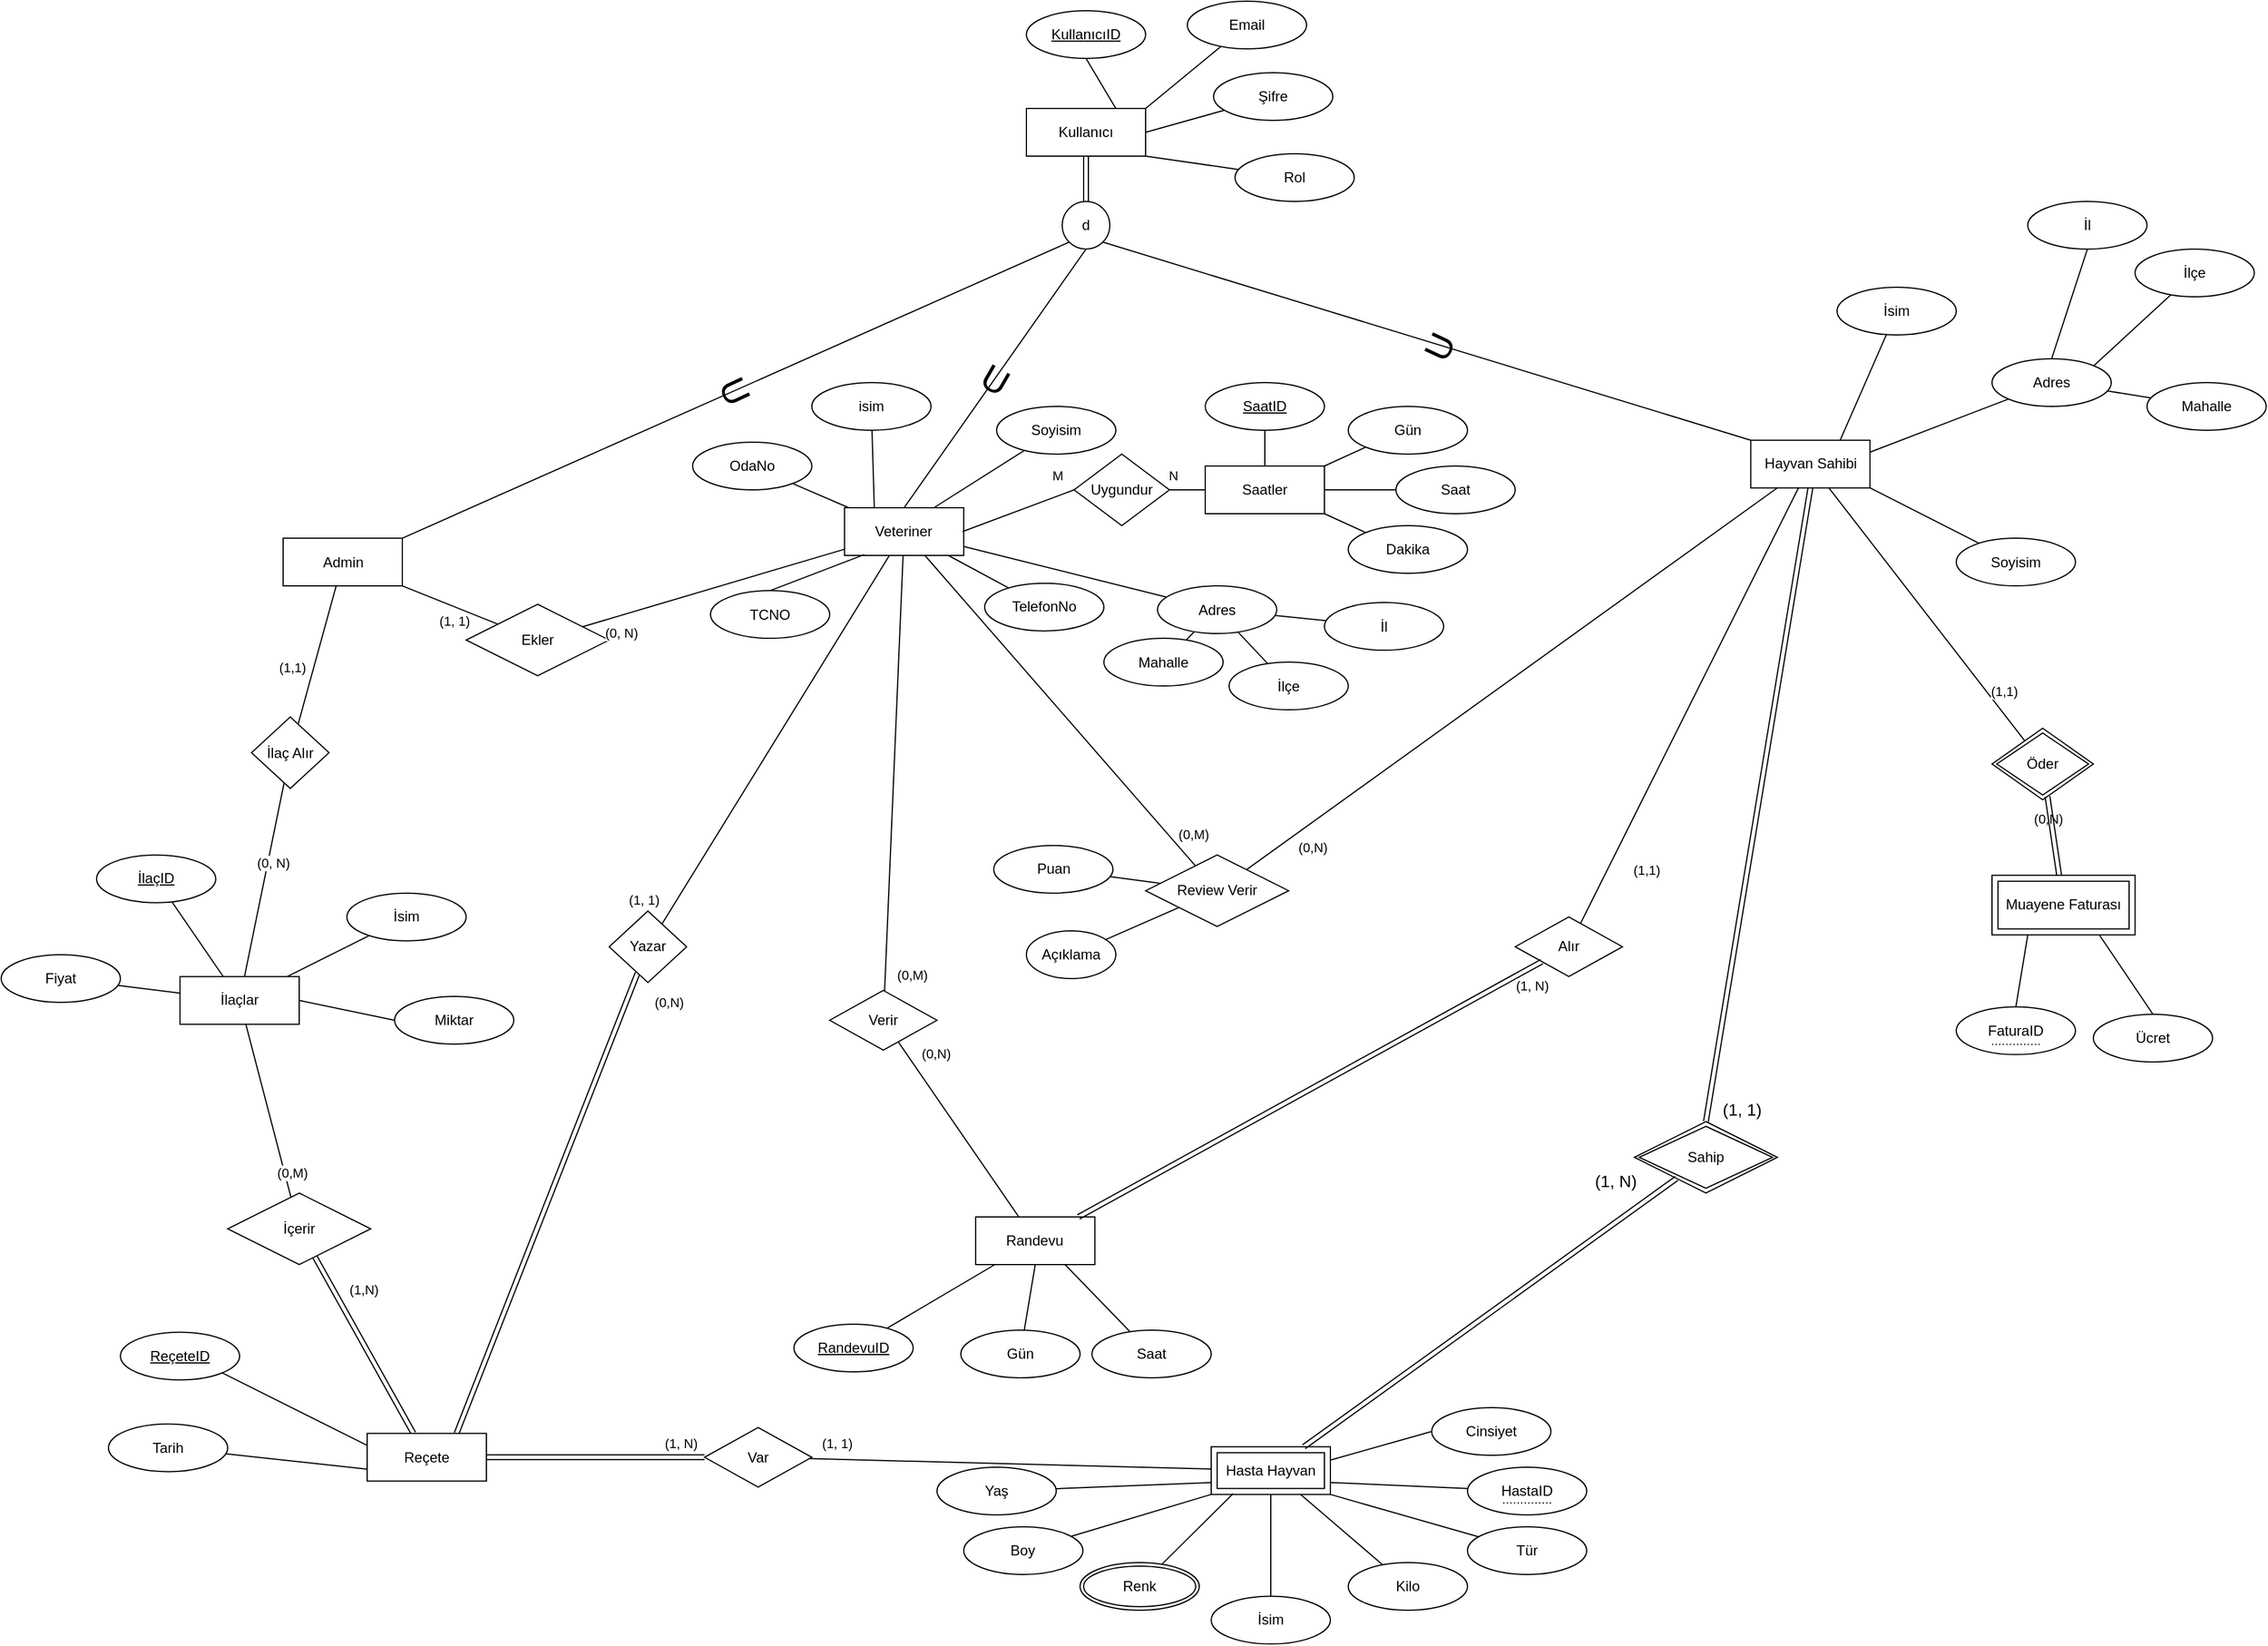 <mxfile version="24.7.1" type="device">
  <diagram name="Page-1" id="Db7VH23ZAORHIhg4d7BZ">
    <mxGraphModel dx="1434" dy="719" grid="1" gridSize="10" guides="1" tooltips="1" connect="1" arrows="1" fold="1" page="1" pageScale="1" pageWidth="827" pageHeight="1169" math="0" shadow="0">
      <root>
        <mxCell id="0" />
        <mxCell id="1" parent="0" />
        <mxCell id="lzxHL98yrn8-DKB0zWzx-300" value="Hayvan Sahibi" style="whiteSpace=wrap;html=1;align=center;" parent="1" vertex="1">
          <mxGeometry x="2067.64" y="958.36" width="100" height="40" as="geometry" />
        </mxCell>
        <mxCell id="lzxHL98yrn8-DKB0zWzx-301" value="İlaçlar&lt;span style=&quot;color: rgba(0, 0, 0, 0); font-family: monospace; font-size: 0px; text-align: start; text-wrap: nowrap;&quot;&gt;%3CmxGraphModel%3E%3Croot%3E%3CmxCell%20id%3D%220%22%2F%3E%3CmxCell%20id%3D%221%22%20parent%3D%220%22%2F%3E%3CmxCell%20id%3D%222%22%20value%3D%22Oda%22%20style%3D%22whiteSpace%3Dwrap%3Bhtml%3D1%3Balign%3Dcenter%3B%22%20vertex%3D%221%22%20parent%3D%221%22%3E%3CmxGeometry%20x%3D%22410%22%20y%3D%22320%22%20width%3D%22100%22%20height%3D%2240%22%20as%3D%22geometry%22%2F%3E%3C%2FmxCell%3E%3C%2Froot%3E%3C%2FmxGraphModel%3E&lt;/span&gt;" style="whiteSpace=wrap;html=1;align=center;" parent="1" vertex="1">
          <mxGeometry x="750" y="1408.36" width="100" height="40" as="geometry" />
        </mxCell>
        <mxCell id="lzxHL98yrn8-DKB0zWzx-302" value="Veteriner" style="whiteSpace=wrap;html=1;align=center;" parent="1" vertex="1">
          <mxGeometry x="1307.41" y="1015" width="100" height="40" as="geometry" />
        </mxCell>
        <mxCell id="lzxHL98yrn8-DKB0zWzx-303" value="Randevu" style="whiteSpace=wrap;html=1;align=center;" parent="1" vertex="1">
          <mxGeometry x="1417.41" y="1610" width="100" height="40" as="geometry" />
        </mxCell>
        <mxCell id="lzxHL98yrn8-DKB0zWzx-304" value="Hasta Hayvan" style="shape=ext;margin=3;double=1;whiteSpace=wrap;html=1;align=center;" parent="1" vertex="1">
          <mxGeometry x="1615" y="1802.83" width="100" height="40" as="geometry" />
        </mxCell>
        <mxCell id="lzxHL98yrn8-DKB0zWzx-305" value="İsim" style="ellipse;whiteSpace=wrap;html=1;align=center;" parent="1" vertex="1">
          <mxGeometry x="2140" y="830" width="100" height="40" as="geometry" />
        </mxCell>
        <mxCell id="lzxHL98yrn8-DKB0zWzx-306" value="İsim" style="ellipse;whiteSpace=wrap;html=1;align=center;" parent="1" vertex="1">
          <mxGeometry x="1615" y="1928.28" width="100" height="40" as="geometry" />
        </mxCell>
        <mxCell id="lzxHL98yrn8-DKB0zWzx-307" value="Adres" style="ellipse;whiteSpace=wrap;html=1;align=center;" parent="1" vertex="1">
          <mxGeometry x="2270" y="890" width="100" height="40" as="geometry" />
        </mxCell>
        <mxCell id="lzxHL98yrn8-DKB0zWzx-308" value="İlçe" style="ellipse;whiteSpace=wrap;html=1;align=center;" parent="1" vertex="1">
          <mxGeometry x="2390" y="798" width="100" height="40" as="geometry" />
        </mxCell>
        <mxCell id="lzxHL98yrn8-DKB0zWzx-309" value="Mahalle" style="ellipse;whiteSpace=wrap;html=1;align=center;" parent="1" vertex="1">
          <mxGeometry x="2400" y="910" width="100" height="40" as="geometry" />
        </mxCell>
        <mxCell id="lzxHL98yrn8-DKB0zWzx-310" value="Gün" style="ellipse;whiteSpace=wrap;html=1;align=center;" parent="1" vertex="1">
          <mxGeometry x="1405" y="1705" width="100" height="40" as="geometry" />
        </mxCell>
        <mxCell id="lzxHL98yrn8-DKB0zWzx-311" value="Saat" style="ellipse;whiteSpace=wrap;html=1;align=center;" parent="1" vertex="1">
          <mxGeometry x="1515" y="1705" width="100" height="40" as="geometry" />
        </mxCell>
        <mxCell id="lzxHL98yrn8-DKB0zWzx-312" value="" style="endArrow=none;html=1;rounded=0;entryX=1;entryY=0.75;entryDx=0;entryDy=0;" parent="1" source="lzxHL98yrn8-DKB0zWzx-338" target="lzxHL98yrn8-DKB0zWzx-304" edge="1">
          <mxGeometry relative="1" as="geometry">
            <mxPoint x="1915" y="1712.83" as="sourcePoint" />
            <mxPoint x="2075" y="1712.83" as="targetPoint" />
          </mxGeometry>
        </mxCell>
        <mxCell id="lzxHL98yrn8-DKB0zWzx-313" value="" style="endArrow=none;html=1;rounded=0;exitX=0.5;exitY=1;exitDx=0;exitDy=0;" parent="1" source="lzxHL98yrn8-DKB0zWzx-304" target="lzxHL98yrn8-DKB0zWzx-306" edge="1">
          <mxGeometry relative="1" as="geometry">
            <mxPoint x="1925" y="1722.83" as="sourcePoint" />
            <mxPoint x="2085" y="1722.83" as="targetPoint" />
          </mxGeometry>
        </mxCell>
        <mxCell id="lzxHL98yrn8-DKB0zWzx-314" value="" style="endArrow=none;html=1;rounded=0;exitX=1;exitY=0;exitDx=0;exitDy=0;" parent="1" source="lzxHL98yrn8-DKB0zWzx-307" target="lzxHL98yrn8-DKB0zWzx-308" edge="1">
          <mxGeometry relative="1" as="geometry">
            <mxPoint x="1715" y="833.36" as="sourcePoint" />
            <mxPoint x="1875" y="833.36" as="targetPoint" />
          </mxGeometry>
        </mxCell>
        <mxCell id="lzxHL98yrn8-DKB0zWzx-315" value="" style="endArrow=none;html=1;rounded=0;" parent="1" source="lzxHL98yrn8-DKB0zWzx-307" target="lzxHL98yrn8-DKB0zWzx-309" edge="1">
          <mxGeometry relative="1" as="geometry">
            <mxPoint x="1611" y="967.36" as="sourcePoint" />
            <mxPoint x="1885" y="843.36" as="targetPoint" />
          </mxGeometry>
        </mxCell>
        <mxCell id="lzxHL98yrn8-DKB0zWzx-316" value="" style="endArrow=none;html=1;rounded=0;exitX=1;exitY=0.25;exitDx=0;exitDy=0;" parent="1" source="lzxHL98yrn8-DKB0zWzx-300" target="lzxHL98yrn8-DKB0zWzx-307" edge="1">
          <mxGeometry relative="1" as="geometry">
            <mxPoint x="1810" y="928.36" as="sourcePoint" />
            <mxPoint x="1970" y="928.36" as="targetPoint" />
          </mxGeometry>
        </mxCell>
        <mxCell id="lzxHL98yrn8-DKB0zWzx-317" value="" style="endArrow=none;html=1;rounded=0;shape=link;" parent="1" source="lzxHL98yrn8-DKB0zWzx-436" target="lzxHL98yrn8-DKB0zWzx-442" edge="1">
          <mxGeometry relative="1" as="geometry">
            <mxPoint x="949.793" y="1811.72" as="sourcePoint" />
            <mxPoint x="881.714" y="1680.646" as="targetPoint" />
          </mxGeometry>
        </mxCell>
        <mxCell id="lzxHL98yrn8-DKB0zWzx-318" value="(1,N)" style="edgeLabel;html=1;align=center;verticalAlign=middle;resizable=0;points=[];" parent="lzxHL98yrn8-DKB0zWzx-317" vertex="1" connectable="0">
          <mxGeometry x="0.035" y="-3" relative="1" as="geometry">
            <mxPoint x="-2" y="-43" as="offset" />
          </mxGeometry>
        </mxCell>
        <mxCell id="lzxHL98yrn8-DKB0zWzx-319" value="" style="endArrow=none;html=1;rounded=0;entryX=0.5;entryY=1;entryDx=0;entryDy=0;" parent="1" source="lzxHL98yrn8-DKB0zWzx-310" target="lzxHL98yrn8-DKB0zWzx-303" edge="1">
          <mxGeometry relative="1" as="geometry">
            <mxPoint x="1267.41" y="1770" as="sourcePoint" />
            <mxPoint x="1427.41" y="1770" as="targetPoint" />
          </mxGeometry>
        </mxCell>
        <mxCell id="lzxHL98yrn8-DKB0zWzx-320" value="isim" style="ellipse;whiteSpace=wrap;html=1;align=center;" parent="1" vertex="1">
          <mxGeometry x="1280.0" y="910" width="100" height="40" as="geometry" />
        </mxCell>
        <mxCell id="lzxHL98yrn8-DKB0zWzx-321" value="" style="endArrow=none;html=1;rounded=0;exitX=0.25;exitY=0;exitDx=0;exitDy=0;" parent="1" source="lzxHL98yrn8-DKB0zWzx-302" target="lzxHL98yrn8-DKB0zWzx-320" edge="1">
          <mxGeometry relative="1" as="geometry">
            <mxPoint x="1467.41" y="977" as="sourcePoint" />
            <mxPoint x="1507.41" y="965" as="targetPoint" />
          </mxGeometry>
        </mxCell>
        <mxCell id="lzxHL98yrn8-DKB0zWzx-322" value="" style="endArrow=none;html=1;rounded=0;entryX=0.75;entryY=1;entryDx=0;entryDy=0;" parent="1" source="lzxHL98yrn8-DKB0zWzx-311" target="lzxHL98yrn8-DKB0zWzx-303" edge="1">
          <mxGeometry relative="1" as="geometry">
            <mxPoint x="1448.41" y="1691" as="sourcePoint" />
            <mxPoint x="1466.41" y="1660" as="targetPoint" />
          </mxGeometry>
        </mxCell>
        <mxCell id="lzxHL98yrn8-DKB0zWzx-323" value="" style="endArrow=none;html=1;rounded=0;exitX=0.75;exitY=0;exitDx=0;exitDy=0;" parent="1" source="lzxHL98yrn8-DKB0zWzx-300" target="lzxHL98yrn8-DKB0zWzx-305" edge="1">
          <mxGeometry relative="1" as="geometry">
            <mxPoint x="2207.64" y="1098.36" as="sourcePoint" />
            <mxPoint x="2367.64" y="1098.36" as="targetPoint" />
          </mxGeometry>
        </mxCell>
        <mxCell id="lzxHL98yrn8-DKB0zWzx-324" value="" style="endArrow=none;html=1;rounded=0;shape=link;entryX=0.5;entryY=1;entryDx=0;entryDy=0;exitX=0.5;exitY=0;exitDx=0;exitDy=0;" parent="1" source="lzxHL98yrn8-DKB0zWzx-326" target="lzxHL98yrn8-DKB0zWzx-300" edge="1">
          <mxGeometry relative="1" as="geometry">
            <mxPoint x="1615" y="2393.36" as="sourcePoint" />
            <mxPoint x="2603.856" y="1391.72" as="targetPoint" />
          </mxGeometry>
        </mxCell>
        <mxCell id="lzxHL98yrn8-DKB0zWzx-325" value="&lt;span style=&quot;font-size: 14px;&quot;&gt;(1, N)&lt;/span&gt;" style="edgeLabel;html=1;align=center;verticalAlign=middle;resizable=0;points=[];" parent="lzxHL98yrn8-DKB0zWzx-324" connectable="0" vertex="1">
          <mxGeometry x="-0.072" y="-3" relative="1" as="geometry">
            <mxPoint x="-120" y="296" as="offset" />
          </mxGeometry>
        </mxCell>
        <mxCell id="lzxHL98yrn8-DKB0zWzx-326" value="Sahip" style="shape=rhombus;double=1;perimeter=rhombusPerimeter;whiteSpace=wrap;html=1;align=center;" parent="1" vertex="1">
          <mxGeometry x="1970" y="1530" width="120" height="60" as="geometry" />
        </mxCell>
        <mxCell id="lzxHL98yrn8-DKB0zWzx-327" value="&lt;span&gt;İlaçID&lt;/span&gt;" style="ellipse;whiteSpace=wrap;html=1;align=center;fontStyle=4" parent="1" vertex="1">
          <mxGeometry x="680" y="1306.36" width="100" height="40" as="geometry" />
        </mxCell>
        <mxCell id="lzxHL98yrn8-DKB0zWzx-328" value="" style="endArrow=none;html=1;rounded=0;" parent="1" source="lzxHL98yrn8-DKB0zWzx-301" target="lzxHL98yrn8-DKB0zWzx-327" edge="1">
          <mxGeometry relative="1" as="geometry">
            <mxPoint x="180" y="1398.36" as="sourcePoint" />
            <mxPoint x="340" y="1398.36" as="targetPoint" />
          </mxGeometry>
        </mxCell>
        <mxCell id="lzxHL98yrn8-DKB0zWzx-329" value="İsim" style="ellipse;whiteSpace=wrap;html=1;align=center;" parent="1" vertex="1">
          <mxGeometry x="890" y="1338.36" width="100" height="40" as="geometry" />
        </mxCell>
        <mxCell id="lzxHL98yrn8-DKB0zWzx-330" value="" style="endArrow=none;html=1;rounded=0;" parent="1" source="lzxHL98yrn8-DKB0zWzx-301" target="lzxHL98yrn8-DKB0zWzx-329" edge="1">
          <mxGeometry relative="1" as="geometry">
            <mxPoint x="180" y="1398.36" as="sourcePoint" />
            <mxPoint x="340" y="1398.36" as="targetPoint" />
          </mxGeometry>
        </mxCell>
        <mxCell id="lzxHL98yrn8-DKB0zWzx-331" value="" style="endArrow=none;html=1;rounded=0;" parent="1" source="lzxHL98yrn8-DKB0zWzx-332" target="lzxHL98yrn8-DKB0zWzx-301" edge="1">
          <mxGeometry relative="1" as="geometry">
            <mxPoint x="670" y="1388.36" as="sourcePoint" />
            <mxPoint x="350" y="1408.36" as="targetPoint" />
          </mxGeometry>
        </mxCell>
        <mxCell id="lzxHL98yrn8-DKB0zWzx-332" value="Fiyat" style="ellipse;whiteSpace=wrap;html=1;align=center;" parent="1" vertex="1">
          <mxGeometry x="600" y="1390" width="100" height="40" as="geometry" />
        </mxCell>
        <mxCell id="lzxHL98yrn8-DKB0zWzx-333" value="&lt;u&gt;RandevuID&lt;/u&gt;" style="ellipse;whiteSpace=wrap;html=1;align=center;" parent="1" vertex="1">
          <mxGeometry x="1265" y="1700" width="100" height="40" as="geometry" />
        </mxCell>
        <mxCell id="lzxHL98yrn8-DKB0zWzx-334" value="" style="endArrow=none;html=1;rounded=0;" parent="1" source="lzxHL98yrn8-DKB0zWzx-333" target="lzxHL98yrn8-DKB0zWzx-303" edge="1">
          <mxGeometry relative="1" as="geometry">
            <mxPoint x="1394.997" y="1673.32" as="sourcePoint" />
            <mxPoint x="1479.41" y="1660" as="targetPoint" />
          </mxGeometry>
        </mxCell>
        <mxCell id="lzxHL98yrn8-DKB0zWzx-335" value="" style="endArrow=none;html=1;rounded=0;exitX=0;exitY=0.25;exitDx=0;exitDy=0;entryX=1;entryY=1;entryDx=0;entryDy=0;" parent="1" source="lzxHL98yrn8-DKB0zWzx-436" target="lzxHL98yrn8-DKB0zWzx-437" edge="1">
          <mxGeometry relative="1" as="geometry">
            <mxPoint x="921.905" y="1811.72" as="sourcePoint" />
            <mxPoint x="791.019" y="1742.406" as="targetPoint" />
          </mxGeometry>
        </mxCell>
        <mxCell id="lzxHL98yrn8-DKB0zWzx-336" value="Alır" style="shape=rhombus;perimeter=rhombusPerimeter;whiteSpace=wrap;html=1;align=center;rotation=0;" parent="1" vertex="1">
          <mxGeometry x="1870" y="1358.36" width="90" height="50" as="geometry" />
        </mxCell>
        <mxCell id="lzxHL98yrn8-DKB0zWzx-337" value="" style="group" parent="1" vertex="1" connectable="0">
          <mxGeometry x="1830" y="1820" width="100" height="40" as="geometry" />
        </mxCell>
        <mxCell id="lzxHL98yrn8-DKB0zWzx-338" value="HastaID" style="ellipse;whiteSpace=wrap;html=1;align=center;" parent="lzxHL98yrn8-DKB0zWzx-337" vertex="1">
          <mxGeometry width="100" height="40" as="geometry" />
        </mxCell>
        <mxCell id="lzxHL98yrn8-DKB0zWzx-339" value="" style="endArrow=none;html=1;rounded=0;dashed=1;dashPattern=1 2;" parent="lzxHL98yrn8-DKB0zWzx-337" edge="1">
          <mxGeometry relative="1" as="geometry">
            <mxPoint x="30" y="30" as="sourcePoint" />
            <mxPoint x="70" y="30" as="targetPoint" />
          </mxGeometry>
        </mxCell>
        <mxCell id="lzxHL98yrn8-DKB0zWzx-340" value="" style="resizable=0;html=1;whiteSpace=wrap;align=right;verticalAlign=bottom;" parent="lzxHL98yrn8-DKB0zWzx-339" connectable="0" vertex="1">
          <mxGeometry x="1" relative="1" as="geometry" />
        </mxCell>
        <mxCell id="lzxHL98yrn8-DKB0zWzx-341" value="" style="endArrow=none;html=1;rounded=0;" parent="1" source="lzxHL98yrn8-DKB0zWzx-300" target="lzxHL98yrn8-DKB0zWzx-336" edge="1">
          <mxGeometry relative="1" as="geometry">
            <mxPoint x="2090" y="907.36" as="sourcePoint" />
            <mxPoint x="2250" y="907.36" as="targetPoint" />
          </mxGeometry>
        </mxCell>
        <mxCell id="lzxHL98yrn8-DKB0zWzx-342" value="(1,1)" style="edgeLabel;html=1;align=center;verticalAlign=middle;resizable=0;points=[];" parent="lzxHL98yrn8-DKB0zWzx-341" vertex="1" connectable="0">
          <mxGeometry x="0.392" y="-2" relative="1" as="geometry">
            <mxPoint x="1" y="67" as="offset" />
          </mxGeometry>
        </mxCell>
        <mxCell id="lzxHL98yrn8-DKB0zWzx-343" value="Yaş" style="ellipse;whiteSpace=wrap;html=1;align=center;" parent="1" vertex="1">
          <mxGeometry x="1385" y="1820" width="100" height="40" as="geometry" />
        </mxCell>
        <mxCell id="lzxHL98yrn8-DKB0zWzx-344" value="Kilo" style="ellipse;whiteSpace=wrap;html=1;align=center;" parent="1" vertex="1">
          <mxGeometry x="1730" y="1900.0" width="100" height="40" as="geometry" />
        </mxCell>
        <mxCell id="lzxHL98yrn8-DKB0zWzx-345" value="Boy" style="ellipse;whiteSpace=wrap;html=1;align=center;" parent="1" vertex="1">
          <mxGeometry x="1407.41" y="1870.0" width="100" height="40" as="geometry" />
        </mxCell>
        <mxCell id="lzxHL98yrn8-DKB0zWzx-346" value="" style="endArrow=none;html=1;rounded=0;entryX=0.75;entryY=1;entryDx=0;entryDy=0;" parent="1" source="lzxHL98yrn8-DKB0zWzx-344" target="lzxHL98yrn8-DKB0zWzx-304" edge="1">
          <mxGeometry relative="1" as="geometry">
            <mxPoint x="1905" y="1392.83" as="sourcePoint" />
            <mxPoint x="2065" y="1392.83" as="targetPoint" />
          </mxGeometry>
        </mxCell>
        <mxCell id="lzxHL98yrn8-DKB0zWzx-347" value="" style="endArrow=none;html=1;rounded=0;entryX=0;entryY=1;entryDx=0;entryDy=0;" parent="1" source="lzxHL98yrn8-DKB0zWzx-345" target="lzxHL98yrn8-DKB0zWzx-304" edge="1">
          <mxGeometry relative="1" as="geometry">
            <mxPoint x="1522" y="1809.83" as="sourcePoint" />
            <mxPoint x="1625" y="1825.83" as="targetPoint" />
          </mxGeometry>
        </mxCell>
        <mxCell id="lzxHL98yrn8-DKB0zWzx-348" value="" style="endArrow=none;html=1;rounded=0;entryX=0;entryY=0.75;entryDx=0;entryDy=0;" parent="1" source="lzxHL98yrn8-DKB0zWzx-343" target="lzxHL98yrn8-DKB0zWzx-304" edge="1">
          <mxGeometry relative="1" as="geometry">
            <mxPoint x="1905" y="1392.83" as="sourcePoint" />
            <mxPoint x="2065" y="1392.83" as="targetPoint" />
          </mxGeometry>
        </mxCell>
        <mxCell id="lzxHL98yrn8-DKB0zWzx-349" value="" style="shape=link;html=1;rounded=0;" parent="1" source="lzxHL98yrn8-DKB0zWzx-304" target="lzxHL98yrn8-DKB0zWzx-326" edge="1">
          <mxGeometry relative="1" as="geometry">
            <mxPoint x="1030" y="2581.07" as="sourcePoint" />
            <mxPoint x="1150" y="2571.64" as="targetPoint" />
          </mxGeometry>
        </mxCell>
        <mxCell id="lzxHL98yrn8-DKB0zWzx-350" value="&lt;font style=&quot;font-size: 14px;&quot;&gt;(1, 1)&lt;/font&gt;" style="edgeLabel;html=1;align=center;verticalAlign=middle;resizable=0;points=[];" parent="lzxHL98yrn8-DKB0zWzx-349" connectable="0" vertex="1">
          <mxGeometry x="-0.035" y="3" relative="1" as="geometry">
            <mxPoint x="218" y="-172" as="offset" />
          </mxGeometry>
        </mxCell>
        <mxCell id="lzxHL98yrn8-DKB0zWzx-351" value="" style="endArrow=none;html=1;rounded=0;" parent="1" source="lzxHL98yrn8-DKB0zWzx-304" target="lzxHL98yrn8-DKB0zWzx-439" edge="1">
          <mxGeometry relative="1" as="geometry">
            <mxPoint x="1775" y="1691.64" as="sourcePoint" />
            <mxPoint x="1296.999" y="1813.141" as="targetPoint" />
          </mxGeometry>
        </mxCell>
        <mxCell id="lzxHL98yrn8-DKB0zWzx-352" value="(1, 1)" style="edgeLabel;html=1;align=center;verticalAlign=middle;resizable=0;points=[];" parent="lzxHL98yrn8-DKB0zWzx-351" vertex="1" connectable="0">
          <mxGeometry x="0.701" y="-3" relative="1" as="geometry">
            <mxPoint x="-28" y="-11" as="offset" />
          </mxGeometry>
        </mxCell>
        <mxCell id="lzxHL98yrn8-DKB0zWzx-353" value="" style="endArrow=none;html=1;rounded=0;shape=link;" parent="1" source="lzxHL98yrn8-DKB0zWzx-439" target="lzxHL98yrn8-DKB0zWzx-436" edge="1">
          <mxGeometry relative="1" as="geometry">
            <mxPoint x="1180.0" y="1811.64" as="sourcePoint" />
            <mxPoint x="1010" y="1828.134" as="targetPoint" />
          </mxGeometry>
        </mxCell>
        <mxCell id="lzxHL98yrn8-DKB0zWzx-354" value="(1, N)" style="edgeLabel;html=1;align=center;verticalAlign=middle;resizable=0;points=[];" parent="lzxHL98yrn8-DKB0zWzx-353" vertex="1" connectable="0">
          <mxGeometry x="-0.002" y="-1" relative="1" as="geometry">
            <mxPoint x="71" y="-11" as="offset" />
          </mxGeometry>
        </mxCell>
        <mxCell id="lzxHL98yrn8-DKB0zWzx-355" value="" style="endArrow=none;html=1;rounded=0;" parent="1" source="lzxHL98yrn8-DKB0zWzx-300" target="lzxHL98yrn8-DKB0zWzx-369" edge="1">
          <mxGeometry relative="1" as="geometry">
            <mxPoint x="1550" y="1128.36" as="sourcePoint" />
            <mxPoint x="2089.456" y="1120.835" as="targetPoint" />
          </mxGeometry>
        </mxCell>
        <mxCell id="lzxHL98yrn8-DKB0zWzx-356" value="(0,N)" style="edgeLabel;html=1;align=center;verticalAlign=middle;resizable=0;points=[];" parent="lzxHL98yrn8-DKB0zWzx-355" vertex="1" connectable="0">
          <mxGeometry x="0.204" y="-1" relative="1" as="geometry">
            <mxPoint x="86" y="149" as="offset" />
          </mxGeometry>
        </mxCell>
        <mxCell id="lzxHL98yrn8-DKB0zWzx-357" value="(0,N)" style="endArrow=none;html=1;rounded=0;shape=link;exitX=0.75;exitY=0;exitDx=0;exitDy=0;" parent="1" source="lzxHL98yrn8-DKB0zWzx-436" target="lzxHL98yrn8-DKB0zWzx-435" edge="1">
          <mxGeometry x="0.936" y="-33" relative="1" as="geometry">
            <mxPoint x="968.728" y="1811.72" as="sourcePoint" />
            <mxPoint x="1140.885" y="1417.245" as="targetPoint" />
            <mxPoint as="offset" />
          </mxGeometry>
        </mxCell>
        <mxCell id="lzxHL98yrn8-DKB0zWzx-358" value="" style="endArrow=none;html=1;rounded=0;" parent="1" source="lzxHL98yrn8-DKB0zWzx-435" target="lzxHL98yrn8-DKB0zWzx-302" edge="1">
          <mxGeometry relative="1" as="geometry">
            <mxPoint x="1160.94" y="1377.3" as="sourcePoint" />
            <mxPoint x="1872" y="1874.5" as="targetPoint" />
          </mxGeometry>
        </mxCell>
        <mxCell id="lzxHL98yrn8-DKB0zWzx-359" value="(1, 1)" style="edgeLabel;html=1;align=center;verticalAlign=middle;resizable=0;points=[];" parent="lzxHL98yrn8-DKB0zWzx-358" vertex="1" connectable="0">
          <mxGeometry x="-0.865" y="3" relative="1" as="geometry">
            <mxPoint x="-26" y="2" as="offset" />
          </mxGeometry>
        </mxCell>
        <mxCell id="lzxHL98yrn8-DKB0zWzx-360" value="Tarih" style="ellipse;whiteSpace=wrap;html=1;align=center;" parent="1" vertex="1">
          <mxGeometry x="690" y="1783.72" width="100" height="40" as="geometry" />
        </mxCell>
        <mxCell id="lzxHL98yrn8-DKB0zWzx-361" value="" style="endArrow=none;html=1;rounded=0;exitX=0;exitY=0.75;exitDx=0;exitDy=0;" parent="1" source="lzxHL98yrn8-DKB0zWzx-436" target="lzxHL98yrn8-DKB0zWzx-360" edge="1">
          <mxGeometry relative="1" as="geometry">
            <mxPoint x="910" y="1825.325" as="sourcePoint" />
            <mxPoint x="762" y="1734.72" as="targetPoint" />
          </mxGeometry>
        </mxCell>
        <mxCell id="lzxHL98yrn8-DKB0zWzx-362" value="&lt;div&gt;Verir&lt;/div&gt;" style="shape=rhombus;perimeter=rhombusPerimeter;whiteSpace=wrap;html=1;align=center;rotation=0;" parent="1" vertex="1">
          <mxGeometry x="1295" y="1420" width="90" height="50" as="geometry" />
        </mxCell>
        <mxCell id="lzxHL98yrn8-DKB0zWzx-363" value="(0,M)" style="endArrow=none;html=1;rounded=0;" parent="1" source="lzxHL98yrn8-DKB0zWzx-362" target="lzxHL98yrn8-DKB0zWzx-302" edge="1">
          <mxGeometry x="-0.918" y="-22" relative="1" as="geometry">
            <mxPoint x="1853" y="2290" as="sourcePoint" />
            <mxPoint x="1847" y="2240" as="targetPoint" />
            <mxPoint as="offset" />
          </mxGeometry>
        </mxCell>
        <mxCell id="lzxHL98yrn8-DKB0zWzx-364" value="(0,N)" style="endArrow=none;html=1;rounded=0;" parent="1" source="lzxHL98yrn8-DKB0zWzx-303" target="lzxHL98yrn8-DKB0zWzx-362" edge="1">
          <mxGeometry x="0.716" y="-19" relative="1" as="geometry">
            <mxPoint x="1348" y="1910" as="sourcePoint" />
            <mxPoint x="1342" y="1860" as="targetPoint" />
            <mxPoint x="1" as="offset" />
          </mxGeometry>
        </mxCell>
        <mxCell id="lzxHL98yrn8-DKB0zWzx-365" value="" style="endArrow=none;html=1;rounded=0;" parent="1" source="lzxHL98yrn8-DKB0zWzx-442" target="lzxHL98yrn8-DKB0zWzx-301" edge="1">
          <mxGeometry relative="1" as="geometry">
            <mxPoint x="865.219" y="1637.141" as="sourcePoint" />
            <mxPoint x="1304" y="1776.36" as="targetPoint" />
          </mxGeometry>
        </mxCell>
        <mxCell id="lzxHL98yrn8-DKB0zWzx-366" value="(0,M)" style="edgeLabel;html=1;align=center;verticalAlign=middle;resizable=0;points=[];" parent="lzxHL98yrn8-DKB0zWzx-365" vertex="1" connectable="0">
          <mxGeometry x="-0.107" y="-3" relative="1" as="geometry">
            <mxPoint x="15" y="45" as="offset" />
          </mxGeometry>
        </mxCell>
        <mxCell id="lzxHL98yrn8-DKB0zWzx-367" value="Muayene Faturası" style="shape=ext;margin=3;double=1;whiteSpace=wrap;html=1;align=center;" parent="1" vertex="1">
          <mxGeometry x="2270" y="1323.36" width="120" height="50" as="geometry" />
        </mxCell>
        <mxCell id="lzxHL98yrn8-DKB0zWzx-368" value="Renk" style="ellipse;shape=doubleEllipse;margin=3;whiteSpace=wrap;html=1;align=center;" parent="1" vertex="1">
          <mxGeometry x="1505" y="1900.0" width="100" height="40" as="geometry" />
        </mxCell>
        <mxCell id="lzxHL98yrn8-DKB0zWzx-369" value="Öder" style="shape=rhombus;double=1;perimeter=rhombusPerimeter;whiteSpace=wrap;html=1;align=center;" parent="1" vertex="1">
          <mxGeometry x="2270" y="1200" width="85" height="60" as="geometry" />
        </mxCell>
        <mxCell id="lzxHL98yrn8-DKB0zWzx-370" value="" style="endArrow=none;html=1;rounded=0;exitX=0.183;exitY=0.986;exitDx=0;exitDy=0;exitPerimeter=0;" parent="1" source="lzxHL98yrn8-DKB0zWzx-304" target="lzxHL98yrn8-DKB0zWzx-368" edge="1">
          <mxGeometry relative="1" as="geometry">
            <mxPoint x="1613" y="1842.83" as="sourcePoint" />
            <mxPoint x="1535" y="1914.83" as="targetPoint" />
          </mxGeometry>
        </mxCell>
        <mxCell id="lzxHL98yrn8-DKB0zWzx-371" value="" style="endArrow=none;html=1;rounded=0;" parent="1" source="lzxHL98yrn8-DKB0zWzx-302" target="lzxHL98yrn8-DKB0zWzx-372" edge="1">
          <mxGeometry relative="1" as="geometry">
            <mxPoint x="1265.91" y="930" as="sourcePoint" />
            <mxPoint x="1380" y="950" as="targetPoint" />
          </mxGeometry>
        </mxCell>
        <mxCell id="lzxHL98yrn8-DKB0zWzx-372" value="OdaNo" style="ellipse;whiteSpace=wrap;html=1;align=center;" parent="1" vertex="1">
          <mxGeometry x="1180.0" y="960" width="100" height="40" as="geometry" />
        </mxCell>
        <mxCell id="lzxHL98yrn8-DKB0zWzx-373" style="edgeStyle=none;rounded=0;orthogonalLoop=1;jettySize=auto;html=1;exitX=0.5;exitY=0;exitDx=0;exitDy=0;" parent="1" source="lzxHL98yrn8-DKB0zWzx-360" target="lzxHL98yrn8-DKB0zWzx-360" edge="1">
          <mxGeometry relative="1" as="geometry" />
        </mxCell>
        <mxCell id="lzxHL98yrn8-DKB0zWzx-374" value="Review Verir" style="shape=rhombus;perimeter=rhombusPerimeter;whiteSpace=wrap;html=1;align=center;" parent="1" vertex="1">
          <mxGeometry x="1560" y="1306.36" width="120" height="60" as="geometry" />
        </mxCell>
        <mxCell id="lzxHL98yrn8-DKB0zWzx-375" value="(0,M)" style="endArrow=none;html=1;rounded=0;" parent="1" source="lzxHL98yrn8-DKB0zWzx-374" target="lzxHL98yrn8-DKB0zWzx-302" edge="1">
          <mxGeometry x="-0.882" y="-15" relative="1" as="geometry">
            <mxPoint x="1448" y="2200" as="sourcePoint" />
            <mxPoint x="1548" y="2160" as="targetPoint" />
            <Array as="points" />
            <mxPoint y="-1" as="offset" />
          </mxGeometry>
        </mxCell>
        <mxCell id="lzxHL98yrn8-DKB0zWzx-376" value="TelefonNo" style="ellipse;whiteSpace=wrap;html=1;align=center;" parent="1" vertex="1">
          <mxGeometry x="1425" y="1078.36" width="100" height="40" as="geometry" />
        </mxCell>
        <mxCell id="lzxHL98yrn8-DKB0zWzx-377" value="Soyisim" style="ellipse;whiteSpace=wrap;html=1;align=center;" parent="1" vertex="1">
          <mxGeometry x="1435.0" y="930" width="100" height="40" as="geometry" />
        </mxCell>
        <mxCell id="lzxHL98yrn8-DKB0zWzx-378" value="Adres" style="ellipse;whiteSpace=wrap;html=1;align=center;" parent="1" vertex="1">
          <mxGeometry x="1570" y="1080.55" width="100" height="40" as="geometry" />
        </mxCell>
        <mxCell id="lzxHL98yrn8-DKB0zWzx-379" value="İlçe" style="ellipse;whiteSpace=wrap;html=1;align=center;" parent="1" vertex="1">
          <mxGeometry x="1630" y="1144.55" width="100" height="40" as="geometry" />
        </mxCell>
        <mxCell id="lzxHL98yrn8-DKB0zWzx-380" style="edgeStyle=none;rounded=0;orthogonalLoop=1;jettySize=auto;html=1;exitX=0;exitY=0;exitDx=0;exitDy=0;" parent="1" source="lzxHL98yrn8-DKB0zWzx-381" target="lzxHL98yrn8-DKB0zWzx-381" edge="1">
          <mxGeometry relative="1" as="geometry" />
        </mxCell>
        <mxCell id="lzxHL98yrn8-DKB0zWzx-381" value="Puan" style="ellipse;whiteSpace=wrap;html=1;align=center;" parent="1" vertex="1">
          <mxGeometry x="1432.59" y="1298.36" width="100" height="40" as="geometry" />
        </mxCell>
        <mxCell id="lzxHL98yrn8-DKB0zWzx-382" value="" style="endArrow=none;html=1;rounded=0;" parent="1" source="lzxHL98yrn8-DKB0zWzx-381" target="lzxHL98yrn8-DKB0zWzx-374" edge="1">
          <mxGeometry relative="1" as="geometry">
            <mxPoint x="1530" y="1276.36" as="sourcePoint" />
            <mxPoint x="1700" y="1336.36" as="targetPoint" />
          </mxGeometry>
        </mxCell>
        <mxCell id="lzxHL98yrn8-DKB0zWzx-383" value="" style="endArrow=none;html=1;rounded=0;" parent="1" source="lzxHL98yrn8-DKB0zWzx-392" target="lzxHL98yrn8-DKB0zWzx-374" edge="1">
          <mxGeometry relative="1" as="geometry">
            <mxPoint x="1555" y="1290.36" as="sourcePoint" />
            <mxPoint x="1600" y="1331.36" as="targetPoint" />
          </mxGeometry>
        </mxCell>
        <mxCell id="lzxHL98yrn8-DKB0zWzx-384" value="Mahalle" style="ellipse;whiteSpace=wrap;html=1;align=center;" parent="1" vertex="1">
          <mxGeometry x="1525" y="1124.55" width="100" height="40" as="geometry" />
        </mxCell>
        <mxCell id="lzxHL98yrn8-DKB0zWzx-385" value="" style="endArrow=none;html=1;rounded=0;" parent="1" source="lzxHL98yrn8-DKB0zWzx-378" target="lzxHL98yrn8-DKB0zWzx-379" edge="1">
          <mxGeometry relative="1" as="geometry">
            <mxPoint x="2180" y="1465.55" as="sourcePoint" />
            <mxPoint x="2340" y="1465.55" as="targetPoint" />
          </mxGeometry>
        </mxCell>
        <mxCell id="lzxHL98yrn8-DKB0zWzx-386" value="" style="endArrow=none;html=1;rounded=0;" parent="1" source="lzxHL98yrn8-DKB0zWzx-378" target="lzxHL98yrn8-DKB0zWzx-384" edge="1">
          <mxGeometry relative="1" as="geometry">
            <mxPoint x="2076" y="1599.55" as="sourcePoint" />
            <mxPoint x="1672.43" y="1114.016" as="targetPoint" />
          </mxGeometry>
        </mxCell>
        <mxCell id="lzxHL98yrn8-DKB0zWzx-387" value="" style="endArrow=none;html=1;rounded=0;" parent="1" source="lzxHL98yrn8-DKB0zWzx-302" target="lzxHL98yrn8-DKB0zWzx-378" edge="1">
          <mxGeometry relative="1" as="geometry">
            <mxPoint x="1530" y="1350" as="sourcePoint" />
            <mxPoint x="1940" y="1276" as="targetPoint" />
          </mxGeometry>
        </mxCell>
        <mxCell id="lzxHL98yrn8-DKB0zWzx-388" value="" style="endArrow=none;html=1;rounded=0;entryX=0.5;entryY=0;entryDx=0;entryDy=0;exitX=0.166;exitY=0.983;exitDx=0;exitDy=0;exitPerimeter=0;" parent="1" source="lzxHL98yrn8-DKB0zWzx-302" target="lzxHL98yrn8-DKB0zWzx-438" edge="1">
          <mxGeometry relative="1" as="geometry">
            <mxPoint x="1381" y="1065" as="sourcePoint" />
            <mxPoint x="1495.439" y="1042.357" as="targetPoint" />
          </mxGeometry>
        </mxCell>
        <mxCell id="lzxHL98yrn8-DKB0zWzx-389" value="" style="endArrow=none;html=1;rounded=0;" parent="1" source="lzxHL98yrn8-DKB0zWzx-302" target="lzxHL98yrn8-DKB0zWzx-376" edge="1">
          <mxGeometry relative="1" as="geometry">
            <mxPoint x="1417" y="1050" as="sourcePoint" />
            <mxPoint x="1581" y="1065" as="targetPoint" />
          </mxGeometry>
        </mxCell>
        <mxCell id="lzxHL98yrn8-DKB0zWzx-390" value="(0,N)" style="endArrow=none;html=1;rounded=0;" parent="1" source="lzxHL98yrn8-DKB0zWzx-374" target="lzxHL98yrn8-DKB0zWzx-300" edge="1">
          <mxGeometry x="-0.796" y="-17" relative="1" as="geometry">
            <mxPoint x="1487" y="1953" as="sourcePoint" />
            <mxPoint x="1955" y="1665" as="targetPoint" />
            <Array as="points" />
            <mxPoint as="offset" />
          </mxGeometry>
        </mxCell>
        <mxCell id="lzxHL98yrn8-DKB0zWzx-391" value="" style="endArrow=none;html=1;rounded=0;exitX=0.75;exitY=0;exitDx=0;exitDy=0;" parent="1" source="lzxHL98yrn8-DKB0zWzx-302" target="lzxHL98yrn8-DKB0zWzx-377" edge="1">
          <mxGeometry relative="1" as="geometry">
            <mxPoint x="1417" y="1045" as="sourcePoint" />
            <mxPoint x="1490" y="1045" as="targetPoint" />
          </mxGeometry>
        </mxCell>
        <mxCell id="lzxHL98yrn8-DKB0zWzx-392" value="Açıklama" style="ellipse;whiteSpace=wrap;html=1;align=center;" parent="1" vertex="1">
          <mxGeometry x="1460" y="1370" width="75" height="40" as="geometry" />
        </mxCell>
        <mxCell id="lzxHL98yrn8-DKB0zWzx-393" value="" style="endArrow=none;html=1;rounded=0;exitX=0.25;exitY=1;exitDx=0;exitDy=0;entryX=0.5;entryY=0;entryDx=0;entryDy=0;" parent="1" source="lzxHL98yrn8-DKB0zWzx-367" target="lzxHL98yrn8-DKB0zWzx-427" edge="1">
          <mxGeometry relative="1" as="geometry">
            <mxPoint x="2130.2" y="1039.55" as="sourcePoint" />
            <mxPoint x="2032.2" y="1466.19" as="targetPoint" />
            <Array as="points" />
          </mxGeometry>
        </mxCell>
        <mxCell id="lzxHL98yrn8-DKB0zWzx-394" value="" style="shape=link;html=1;rounded=0;" parent="1" source="lzxHL98yrn8-DKB0zWzx-367" target="lzxHL98yrn8-DKB0zWzx-369" edge="1">
          <mxGeometry relative="1" as="geometry">
            <mxPoint x="2142.2" y="1064.55" as="sourcePoint" />
            <mxPoint x="2302.2" y="1064.55" as="targetPoint" />
          </mxGeometry>
        </mxCell>
        <mxCell id="lzxHL98yrn8-DKB0zWzx-395" value="(1,1)" style="edgeLabel;html=1;align=center;verticalAlign=middle;resizable=0;points=[];" parent="lzxHL98yrn8-DKB0zWzx-394" vertex="1" connectable="0">
          <mxGeometry x="0.025" y="-2" relative="1" as="geometry">
            <mxPoint x="-43" y="-120" as="offset" />
          </mxGeometry>
        </mxCell>
        <mxCell id="lzxHL98yrn8-DKB0zWzx-396" value="Soyisim" style="ellipse;whiteSpace=wrap;html=1;align=center;" parent="1" vertex="1">
          <mxGeometry x="2240" y="1040.55" width="100" height="40" as="geometry" />
        </mxCell>
        <mxCell id="lzxHL98yrn8-DKB0zWzx-397" value="" style="endArrow=none;html=1;rounded=0;exitX=1;exitY=1;exitDx=0;exitDy=0;" parent="1" source="lzxHL98yrn8-DKB0zWzx-300" target="lzxHL98yrn8-DKB0zWzx-396" edge="1">
          <mxGeometry relative="1" as="geometry">
            <mxPoint x="2139" y="1008.36" as="sourcePoint" />
            <mxPoint x="2207" y="1128.36" as="targetPoint" />
          </mxGeometry>
        </mxCell>
        <mxCell id="lzxHL98yrn8-DKB0zWzx-398" value="Admin" style="whiteSpace=wrap;html=1;align=center;" parent="1" vertex="1">
          <mxGeometry x="836.5" y="1040.55" width="100" height="40" as="geometry" />
        </mxCell>
        <mxCell id="lzxHL98yrn8-DKB0zWzx-399" value="İlaç Alır" style="shape=rhombus;perimeter=rhombusPerimeter;whiteSpace=wrap;html=1;align=center;" parent="1" vertex="1">
          <mxGeometry x="810" y="1190.55" width="65" height="60" as="geometry" />
        </mxCell>
        <mxCell id="lzxHL98yrn8-DKB0zWzx-400" value="&lt;div&gt;Ekler&lt;/div&gt;" style="shape=rhombus;perimeter=rhombusPerimeter;whiteSpace=wrap;html=1;align=center;" parent="1" vertex="1">
          <mxGeometry x="990.0" y="1096" width="120" height="60" as="geometry" />
        </mxCell>
        <mxCell id="lzxHL98yrn8-DKB0zWzx-401" value="" style="endArrow=none;html=1;rounded=0;" parent="1" source="lzxHL98yrn8-DKB0zWzx-301" target="lzxHL98yrn8-DKB0zWzx-399" edge="1">
          <mxGeometry relative="1" as="geometry">
            <mxPoint x="1515" y="1500" as="sourcePoint" />
            <mxPoint x="880" y="1280" as="targetPoint" />
          </mxGeometry>
        </mxCell>
        <mxCell id="lzxHL98yrn8-DKB0zWzx-402" value="(0, N)" style="edgeLabel;html=1;align=center;verticalAlign=middle;resizable=0;points=[];" parent="lzxHL98yrn8-DKB0zWzx-401" vertex="1" connectable="0">
          <mxGeometry x="0.267" y="-3" relative="1" as="geometry">
            <mxPoint y="7" as="offset" />
          </mxGeometry>
        </mxCell>
        <mxCell id="lzxHL98yrn8-DKB0zWzx-403" value="" style="endArrow=none;html=1;rounded=0;" parent="1" source="lzxHL98yrn8-DKB0zWzx-399" target="lzxHL98yrn8-DKB0zWzx-398" edge="1">
          <mxGeometry relative="1" as="geometry">
            <mxPoint x="760" y="1070.55" as="sourcePoint" />
            <mxPoint x="1340" y="1175.55" as="targetPoint" />
            <Array as="points" />
          </mxGeometry>
        </mxCell>
        <mxCell id="lzxHL98yrn8-DKB0zWzx-404" value="(1,1)" style="edgeLabel;html=1;align=center;verticalAlign=middle;resizable=0;points=[];" parent="lzxHL98yrn8-DKB0zWzx-403" vertex="1" connectable="0">
          <mxGeometry x="-0.015" y="3" relative="1" as="geometry">
            <mxPoint x="-18" y="10" as="offset" />
          </mxGeometry>
        </mxCell>
        <mxCell id="lzxHL98yrn8-DKB0zWzx-405" value="(1, 1)" style="endArrow=none;html=1;rounded=0;" parent="1" source="lzxHL98yrn8-DKB0zWzx-400" target="lzxHL98yrn8-DKB0zWzx-398" edge="1">
          <mxGeometry x="-0.19" y="11" relative="1" as="geometry">
            <mxPoint x="1515" y="1295.55" as="sourcePoint" />
            <mxPoint x="1609" y="1220.55" as="targetPoint" />
            <mxPoint as="offset" />
          </mxGeometry>
        </mxCell>
        <mxCell id="lzxHL98yrn8-DKB0zWzx-406" value="(0, N)" style="endArrow=none;html=1;rounded=0;" parent="1" source="lzxHL98yrn8-DKB0zWzx-400" target="lzxHL98yrn8-DKB0zWzx-302" edge="1">
          <mxGeometry x="-0.742" y="-14" relative="1" as="geometry">
            <mxPoint x="2115" y="1557" as="sourcePoint" />
            <mxPoint x="2016" y="1625" as="targetPoint" />
            <mxPoint as="offset" />
          </mxGeometry>
        </mxCell>
        <mxCell id="lzxHL98yrn8-DKB0zWzx-407" value="İl" style="ellipse;whiteSpace=wrap;html=1;align=center;" parent="1" vertex="1">
          <mxGeometry x="2300" y="758" width="100" height="40" as="geometry" />
        </mxCell>
        <mxCell id="lzxHL98yrn8-DKB0zWzx-408" value="" style="endArrow=none;html=1;rounded=0;entryX=0.5;entryY=1;entryDx=0;entryDy=0;exitX=0.5;exitY=0;exitDx=0;exitDy=0;" parent="1" source="lzxHL98yrn8-DKB0zWzx-307" target="lzxHL98yrn8-DKB0zWzx-407" edge="1">
          <mxGeometry relative="1" as="geometry">
            <mxPoint x="1891" y="1007.36" as="sourcePoint" />
            <mxPoint x="1854" y="1009.36" as="targetPoint" />
          </mxGeometry>
        </mxCell>
        <mxCell id="lzxHL98yrn8-DKB0zWzx-409" value="İl" style="ellipse;whiteSpace=wrap;html=1;align=center;" parent="1" vertex="1">
          <mxGeometry x="1710" y="1094.55" width="100" height="40" as="geometry" />
        </mxCell>
        <mxCell id="lzxHL98yrn8-DKB0zWzx-410" value="" style="endArrow=none;html=1;rounded=0;" parent="1" source="lzxHL98yrn8-DKB0zWzx-409" target="lzxHL98yrn8-DKB0zWzx-378" edge="1">
          <mxGeometry relative="1" as="geometry">
            <mxPoint x="1613" y="1129.55" as="sourcePoint" />
            <mxPoint x="1588" y="1155.55" as="targetPoint" />
          </mxGeometry>
        </mxCell>
        <mxCell id="lzxHL98yrn8-DKB0zWzx-411" value="&lt;div&gt;Ücret&lt;/div&gt;" style="ellipse;whiteSpace=wrap;html=1;align=center;" parent="1" vertex="1">
          <mxGeometry x="2355" y="1440" width="100" height="40" as="geometry" />
        </mxCell>
        <mxCell id="lzxHL98yrn8-DKB0zWzx-412" value="" style="endArrow=none;html=1;rounded=0;exitX=0.75;exitY=1;exitDx=0;exitDy=0;entryX=0.5;entryY=0;entryDx=0;entryDy=0;" parent="1" source="lzxHL98yrn8-DKB0zWzx-367" target="lzxHL98yrn8-DKB0zWzx-411" edge="1">
          <mxGeometry relative="1" as="geometry">
            <mxPoint x="2112.2" y="1064.55" as="sourcePoint" />
            <mxPoint x="2272.2" y="1064.55" as="targetPoint" />
          </mxGeometry>
        </mxCell>
        <mxCell id="lzxHL98yrn8-DKB0zWzx-413" value="Kullanıcı" style="whiteSpace=wrap;html=1;align=center;" parent="1" vertex="1">
          <mxGeometry x="1460" y="680" width="100" height="40" as="geometry" />
        </mxCell>
        <mxCell id="lzxHL98yrn8-DKB0zWzx-414" value="d" style="ellipse;whiteSpace=wrap;html=1;aspect=fixed;" parent="1" vertex="1">
          <mxGeometry x="1490.01" y="758" width="40" height="40" as="geometry" />
        </mxCell>
        <mxCell id="lzxHL98yrn8-DKB0zWzx-415" value="" style="endArrow=none;html=1;rounded=0;exitX=0;exitY=1;exitDx=0;exitDy=0;entryX=1;entryY=0;entryDx=0;entryDy=0;" parent="1" source="lzxHL98yrn8-DKB0zWzx-414" target="lzxHL98yrn8-DKB0zWzx-398" edge="1">
          <mxGeometry relative="1" as="geometry">
            <mxPoint x="1518.34" y="718" as="sourcePoint" />
            <mxPoint x="1450" y="828" as="targetPoint" />
          </mxGeometry>
        </mxCell>
        <mxCell id="lzxHL98yrn8-DKB0zWzx-416" value="U" style="edgeLabel;html=1;align=center;verticalAlign=middle;resizable=0;points=[];rotation=65;labelBackgroundColor=none;fontSize=30;" parent="lzxHL98yrn8-DKB0zWzx-415" vertex="1" connectable="0">
          <mxGeometry relative="1" as="geometry">
            <mxPoint as="offset" />
          </mxGeometry>
        </mxCell>
        <mxCell id="lzxHL98yrn8-DKB0zWzx-417" value="" style="endArrow=none;html=1;rounded=0;exitX=1;exitY=1;exitDx=0;exitDy=0;entryX=0;entryY=0;entryDx=0;entryDy=0;" parent="1" source="lzxHL98yrn8-DKB0zWzx-414" target="lzxHL98yrn8-DKB0zWzx-300" edge="1">
          <mxGeometry relative="1" as="geometry">
            <mxPoint x="1528.34" y="728" as="sourcePoint" />
            <mxPoint x="1570" y="828" as="targetPoint" />
          </mxGeometry>
        </mxCell>
        <mxCell id="lzxHL98yrn8-DKB0zWzx-418" value="U" style="edgeLabel;html=1;align=center;verticalAlign=middle;resizable=0;points=[];rotation=-65;labelBackgroundColor=none;fontSize=30;" parent="lzxHL98yrn8-DKB0zWzx-417" vertex="1" connectable="0">
          <mxGeometry relative="1" as="geometry">
            <mxPoint x="10" y="5" as="offset" />
          </mxGeometry>
        </mxCell>
        <mxCell id="lzxHL98yrn8-DKB0zWzx-419" value="" style="endArrow=none;html=1;rounded=0;entryX=1;entryY=0;entryDx=0;entryDy=0;" parent="1" source="lzxHL98yrn8-DKB0zWzx-420" target="lzxHL98yrn8-DKB0zWzx-413" edge="1">
          <mxGeometry relative="1" as="geometry">
            <mxPoint x="1651" y="780" as="sourcePoint" />
            <mxPoint x="1570" y="675" as="targetPoint" />
          </mxGeometry>
        </mxCell>
        <mxCell id="lzxHL98yrn8-DKB0zWzx-420" value="Email" style="ellipse;whiteSpace=wrap;html=1;align=center;" parent="1" vertex="1">
          <mxGeometry x="1595" y="590" width="100" height="40" as="geometry" />
        </mxCell>
        <mxCell id="lzxHL98yrn8-DKB0zWzx-421" value="Şifre" style="ellipse;whiteSpace=wrap;html=1;align=center;" parent="1" vertex="1">
          <mxGeometry x="1617" y="650" width="100" height="40" as="geometry" />
        </mxCell>
        <mxCell id="lzxHL98yrn8-DKB0zWzx-422" value="" style="endArrow=none;html=1;rounded=0;exitX=1;exitY=0.5;exitDx=0;exitDy=0;" parent="1" source="lzxHL98yrn8-DKB0zWzx-413" target="lzxHL98yrn8-DKB0zWzx-421" edge="1">
          <mxGeometry relative="1" as="geometry">
            <mxPoint x="1570.0" y="642" as="sourcePoint" />
            <mxPoint x="1867" y="681" as="targetPoint" />
          </mxGeometry>
        </mxCell>
        <mxCell id="lzxHL98yrn8-DKB0zWzx-423" value="" style="endArrow=none;html=1;rounded=0;exitX=0.5;exitY=1;exitDx=0;exitDy=0;entryX=0.5;entryY=0;entryDx=0;entryDy=0;" parent="1" source="lzxHL98yrn8-DKB0zWzx-414" target="lzxHL98yrn8-DKB0zWzx-302" edge="1">
          <mxGeometry relative="1" as="geometry">
            <mxPoint x="1510" y="840" as="sourcePoint" />
            <mxPoint x="1510" y="860" as="targetPoint" />
          </mxGeometry>
        </mxCell>
        <mxCell id="lzxHL98yrn8-DKB0zWzx-424" value="U" style="edgeLabel;html=1;align=center;verticalAlign=middle;resizable=0;points=[];rotation=30;labelBackgroundColor=none;fontSize=30;" parent="lzxHL98yrn8-DKB0zWzx-423" vertex="1" connectable="0">
          <mxGeometry relative="1" as="geometry">
            <mxPoint as="offset" />
          </mxGeometry>
        </mxCell>
        <mxCell id="lzxHL98yrn8-DKB0zWzx-425" value="" style="endArrow=none;html=1;rounded=0;shape=link;entryX=0.5;entryY=1;entryDx=0;entryDy=0;exitX=0.5;exitY=0;exitDx=0;exitDy=0;" parent="1" source="lzxHL98yrn8-DKB0zWzx-414" edge="1">
          <mxGeometry x="0.939" y="-14" relative="1" as="geometry">
            <mxPoint x="1600" y="760" as="sourcePoint" />
            <mxPoint x="1510" y="720" as="targetPoint" />
            <mxPoint as="offset" />
          </mxGeometry>
        </mxCell>
        <mxCell id="lzxHL98yrn8-DKB0zWzx-426" value="" style="group" parent="1" vertex="1" connectable="0">
          <mxGeometry x="2240" y="1433.81" width="100" height="46.19" as="geometry" />
        </mxCell>
        <mxCell id="lzxHL98yrn8-DKB0zWzx-427" value="" style="ellipse;whiteSpace=wrap;html=1;align=center;" parent="lzxHL98yrn8-DKB0zWzx-426" vertex="1">
          <mxGeometry width="100" height="40" as="geometry" />
        </mxCell>
        <mxCell id="lzxHL98yrn8-DKB0zWzx-428" value="FaturaID" style="group" parent="lzxHL98yrn8-DKB0zWzx-426" vertex="1" connectable="0">
          <mxGeometry y="6.19" width="100" height="40" as="geometry" />
        </mxCell>
        <mxCell id="lzxHL98yrn8-DKB0zWzx-429" value="" style="endArrow=none;html=1;rounded=0;dashed=1;dashPattern=1 2;" parent="lzxHL98yrn8-DKB0zWzx-428" edge="1">
          <mxGeometry relative="1" as="geometry">
            <mxPoint x="30.0" y="25.28" as="sourcePoint" />
            <mxPoint x="70" y="25.28" as="targetPoint" />
          </mxGeometry>
        </mxCell>
        <mxCell id="lzxHL98yrn8-DKB0zWzx-430" value="" style="resizable=0;html=1;whiteSpace=wrap;align=right;verticalAlign=bottom;" parent="lzxHL98yrn8-DKB0zWzx-429" connectable="0" vertex="1">
          <mxGeometry x="1" relative="1" as="geometry" />
        </mxCell>
        <mxCell id="lzxHL98yrn8-DKB0zWzx-431" value="Rol" style="ellipse;whiteSpace=wrap;html=1;align=center;" parent="1" vertex="1">
          <mxGeometry x="1635" y="718" width="100" height="40" as="geometry" />
        </mxCell>
        <mxCell id="lzxHL98yrn8-DKB0zWzx-432" value="" style="endArrow=none;html=1;rounded=0;exitX=1;exitY=1;exitDx=0;exitDy=0;" parent="1" source="lzxHL98yrn8-DKB0zWzx-413" target="lzxHL98yrn8-DKB0zWzx-431" edge="1">
          <mxGeometry relative="1" as="geometry">
            <mxPoint x="1580" y="758" as="sourcePoint" />
            <mxPoint x="1887" y="739" as="targetPoint" />
          </mxGeometry>
        </mxCell>
        <mxCell id="lzxHL98yrn8-DKB0zWzx-433" value="" style="endArrow=none;html=1;rounded=0;entryX=0.75;entryY=0;entryDx=0;entryDy=0;exitX=0.5;exitY=1;exitDx=0;exitDy=0;" parent="1" source="lzxHL98yrn8-DKB0zWzx-434" target="lzxHL98yrn8-DKB0zWzx-413" edge="1">
          <mxGeometry relative="1" as="geometry">
            <mxPoint x="1530" y="600.0" as="sourcePoint" />
            <mxPoint x="1490" y="860" as="targetPoint" />
          </mxGeometry>
        </mxCell>
        <mxCell id="lzxHL98yrn8-DKB0zWzx-434" value="KullanıcıID" style="ellipse;whiteSpace=wrap;html=1;align=center;fontStyle=4;" parent="1" vertex="1">
          <mxGeometry x="1460" y="598" width="100" height="40" as="geometry" />
        </mxCell>
        <mxCell id="lzxHL98yrn8-DKB0zWzx-435" value="Yazar" style="shape=rhombus;perimeter=rhombusPerimeter;whiteSpace=wrap;html=1;align=center;" parent="1" vertex="1">
          <mxGeometry x="1110" y="1353.36" width="65" height="60" as="geometry" />
        </mxCell>
        <mxCell id="lzxHL98yrn8-DKB0zWzx-436" value="Reçete" style="whiteSpace=wrap;html=1;align=center;" parent="1" vertex="1">
          <mxGeometry x="907" y="1791.64" width="100" height="40" as="geometry" />
        </mxCell>
        <mxCell id="lzxHL98yrn8-DKB0zWzx-437" value="ReçeteID" style="ellipse;whiteSpace=wrap;html=1;align=center;fontStyle=4;" parent="1" vertex="1">
          <mxGeometry x="700" y="1706.72" width="100" height="40" as="geometry" />
        </mxCell>
        <mxCell id="lzxHL98yrn8-DKB0zWzx-438" value="TCNO" style="ellipse;whiteSpace=wrap;html=1;align=center;" parent="1" vertex="1">
          <mxGeometry x="1195" y="1084.55" width="100" height="40" as="geometry" />
        </mxCell>
        <mxCell id="lzxHL98yrn8-DKB0zWzx-439" value="&lt;div&gt;Var&lt;/div&gt;" style="shape=rhombus;perimeter=rhombusPerimeter;whiteSpace=wrap;html=1;align=center;rotation=0;" parent="1" vertex="1">
          <mxGeometry x="1190" y="1786.64" width="90" height="50" as="geometry" />
        </mxCell>
        <mxCell id="lzxHL98yrn8-DKB0zWzx-440" value="" style="shape=link;html=1;rounded=0;" parent="1" source="lzxHL98yrn8-DKB0zWzx-303" target="lzxHL98yrn8-DKB0zWzx-336" edge="1">
          <mxGeometry relative="1" as="geometry">
            <mxPoint x="1660" y="1456.32" as="sourcePoint" />
            <mxPoint x="1820" y="1456.32" as="targetPoint" />
          </mxGeometry>
        </mxCell>
        <mxCell id="lzxHL98yrn8-DKB0zWzx-441" value="(1, N)" style="edgeLabel;html=1;align=center;verticalAlign=middle;resizable=0;points=[];" parent="lzxHL98yrn8-DKB0zWzx-440" connectable="0" vertex="1">
          <mxGeometry x="0.018" relative="1" as="geometry">
            <mxPoint x="182" y="-85" as="offset" />
          </mxGeometry>
        </mxCell>
        <mxCell id="lzxHL98yrn8-DKB0zWzx-442" value="İçerir" style="shape=rhombus;perimeter=rhombusPerimeter;whiteSpace=wrap;html=1;align=center;" parent="1" vertex="1">
          <mxGeometry x="790" y="1590" width="120" height="60" as="geometry" />
        </mxCell>
        <mxCell id="lzxHL98yrn8-DKB0zWzx-443" value="Miktar" style="ellipse;whiteSpace=wrap;html=1;align=center;" parent="1" vertex="1">
          <mxGeometry x="930" y="1425" width="100" height="40" as="geometry" />
        </mxCell>
        <mxCell id="lzxHL98yrn8-DKB0zWzx-444" value="" style="endArrow=none;html=1;rounded=0;entryX=0;entryY=0.5;entryDx=0;entryDy=0;exitX=1;exitY=0.5;exitDx=0;exitDy=0;" parent="1" source="lzxHL98yrn8-DKB0zWzx-301" target="lzxHL98yrn8-DKB0zWzx-443" edge="1">
          <mxGeometry relative="1" as="geometry">
            <mxPoint x="708" y="1426" as="sourcePoint" />
            <mxPoint x="760" y="1432" as="targetPoint" />
          </mxGeometry>
        </mxCell>
        <mxCell id="lzxHL98yrn8-DKB0zWzx-445" value="Tür" style="ellipse;whiteSpace=wrap;html=1;align=center;" parent="1" vertex="1">
          <mxGeometry x="1830" y="1870.0" width="100" height="40" as="geometry" />
        </mxCell>
        <mxCell id="lzxHL98yrn8-DKB0zWzx-446" value="" style="endArrow=none;html=1;rounded=0;entryX=1;entryY=1;entryDx=0;entryDy=0;" parent="1" source="lzxHL98yrn8-DKB0zWzx-445" target="lzxHL98yrn8-DKB0zWzx-304" edge="1">
          <mxGeometry relative="1" as="geometry">
            <mxPoint x="1915" y="1402.83" as="sourcePoint" />
            <mxPoint x="1725" y="1853" as="targetPoint" />
          </mxGeometry>
        </mxCell>
        <mxCell id="lzxHL98yrn8-DKB0zWzx-447" value="Uygundur" style="shape=rhombus;perimeter=rhombusPerimeter;whiteSpace=wrap;html=1;align=center;" parent="1" vertex="1">
          <mxGeometry x="1500" y="970" width="80" height="60" as="geometry" />
        </mxCell>
        <mxCell id="lzxHL98yrn8-DKB0zWzx-448" value="Saatler" style="whiteSpace=wrap;html=1;align=center;" parent="1" vertex="1">
          <mxGeometry x="1610" y="980" width="100" height="40" as="geometry" />
        </mxCell>
        <mxCell id="lzxHL98yrn8-DKB0zWzx-450" value="&lt;u&gt;SaatID&lt;/u&gt;" style="ellipse;whiteSpace=wrap;html=1;align=center;" parent="1" vertex="1">
          <mxGeometry x="1610" y="910" width="100" height="40" as="geometry" />
        </mxCell>
        <mxCell id="lzxHL98yrn8-DKB0zWzx-451" value="Saat" style="ellipse;whiteSpace=wrap;html=1;align=center;" parent="1" vertex="1">
          <mxGeometry x="1770" y="980" width="100" height="40" as="geometry" />
        </mxCell>
        <mxCell id="lzxHL98yrn8-DKB0zWzx-452" value="Gün" style="ellipse;whiteSpace=wrap;html=1;align=center;" parent="1" vertex="1">
          <mxGeometry x="1730" y="930" width="100" height="40" as="geometry" />
        </mxCell>
        <mxCell id="lzxHL98yrn8-DKB0zWzx-453" value="Dakika" style="ellipse;whiteSpace=wrap;html=1;align=center;" parent="1" vertex="1">
          <mxGeometry x="1730" y="1030" width="100" height="40" as="geometry" />
        </mxCell>
        <mxCell id="lzxHL98yrn8-DKB0zWzx-454" value="M" style="endArrow=none;html=1;rounded=0;exitX=1;exitY=0.5;exitDx=0;exitDy=0;entryX=0;entryY=0.5;entryDx=0;entryDy=0;" parent="1" target="lzxHL98yrn8-DKB0zWzx-447" edge="1">
          <mxGeometry x="0.812" y="16" relative="1" as="geometry">
            <mxPoint x="1406.41" y="1035" as="sourcePoint" />
            <mxPoint x="1479" y="1025" as="targetPoint" />
            <mxPoint as="offset" />
          </mxGeometry>
        </mxCell>
        <mxCell id="lzxHL98yrn8-DKB0zWzx-455" value="N" style="endArrow=none;html=1;rounded=0;exitX=1;exitY=0.5;exitDx=0;exitDy=0;entryX=0;entryY=0.5;entryDx=0;entryDy=0;" parent="1" source="lzxHL98yrn8-DKB0zWzx-447" target="lzxHL98yrn8-DKB0zWzx-448" edge="1">
          <mxGeometry x="-0.807" y="12" relative="1" as="geometry">
            <mxPoint x="1470" y="980" as="sourcePoint" />
            <mxPoint x="1630" y="980" as="targetPoint" />
            <mxPoint as="offset" />
          </mxGeometry>
        </mxCell>
        <mxCell id="lzxHL98yrn8-DKB0zWzx-457" value="" style="endArrow=none;html=1;rounded=0;entryX=0;entryY=1;entryDx=0;entryDy=0;exitX=1;exitY=0;exitDx=0;exitDy=0;" parent="1" source="lzxHL98yrn8-DKB0zWzx-448" target="lzxHL98yrn8-DKB0zWzx-452" edge="1">
          <mxGeometry relative="1" as="geometry">
            <mxPoint x="1710" y="970" as="sourcePoint" />
            <mxPoint x="1780" y="990" as="targetPoint" />
          </mxGeometry>
        </mxCell>
        <mxCell id="lzxHL98yrn8-DKB0zWzx-458" value="" style="endArrow=none;html=1;rounded=0;entryX=0;entryY=0;entryDx=0;entryDy=0;exitX=1;exitY=1;exitDx=0;exitDy=0;" parent="1" source="lzxHL98yrn8-DKB0zWzx-448" target="lzxHL98yrn8-DKB0zWzx-453" edge="1">
          <mxGeometry relative="1" as="geometry">
            <mxPoint x="1810" y="1010" as="sourcePoint" />
            <mxPoint x="1780" y="990" as="targetPoint" />
          </mxGeometry>
        </mxCell>
        <mxCell id="lzxHL98yrn8-DKB0zWzx-459" value="" style="endArrow=none;html=1;rounded=0;entryX=0;entryY=0.5;entryDx=0;entryDy=0;exitX=1;exitY=0.5;exitDx=0;exitDy=0;" parent="1" source="lzxHL98yrn8-DKB0zWzx-448" target="lzxHL98yrn8-DKB0zWzx-451" edge="1">
          <mxGeometry relative="1" as="geometry">
            <mxPoint x="1620" y="990" as="sourcePoint" />
            <mxPoint x="1780" y="990" as="targetPoint" />
          </mxGeometry>
        </mxCell>
        <mxCell id="lzxHL98yrn8-DKB0zWzx-460" value="" style="endArrow=none;html=1;rounded=0;entryX=0.5;entryY=1;entryDx=0;entryDy=0;exitX=0.5;exitY=0;exitDx=0;exitDy=0;" parent="1" source="lzxHL98yrn8-DKB0zWzx-448" target="lzxHL98yrn8-DKB0zWzx-450" edge="1">
          <mxGeometry relative="1" as="geometry">
            <mxPoint x="1620" y="990" as="sourcePoint" />
            <mxPoint x="1780" y="990" as="targetPoint" />
          </mxGeometry>
        </mxCell>
        <mxCell id="uQbdPS9-1VhwLOvT5QKt-1" value="Cinsiyet" style="ellipse;whiteSpace=wrap;html=1;align=center;" parent="1" vertex="1">
          <mxGeometry x="1800" y="1770.0" width="100" height="40" as="geometry" />
        </mxCell>
        <mxCell id="uQbdPS9-1VhwLOvT5QKt-2" value="" style="endArrow=none;html=1;rounded=0;entryX=1;entryY=0.25;entryDx=0;entryDy=0;exitX=0;exitY=0.5;exitDx=0;exitDy=0;" parent="1" source="uQbdPS9-1VhwLOvT5QKt-1" edge="1">
          <mxGeometry relative="1" as="geometry">
            <mxPoint x="1804" y="1809.24" as="sourcePoint" />
            <mxPoint x="1715" y="1814.04" as="targetPoint" />
          </mxGeometry>
        </mxCell>
      </root>
    </mxGraphModel>
  </diagram>
</mxfile>
